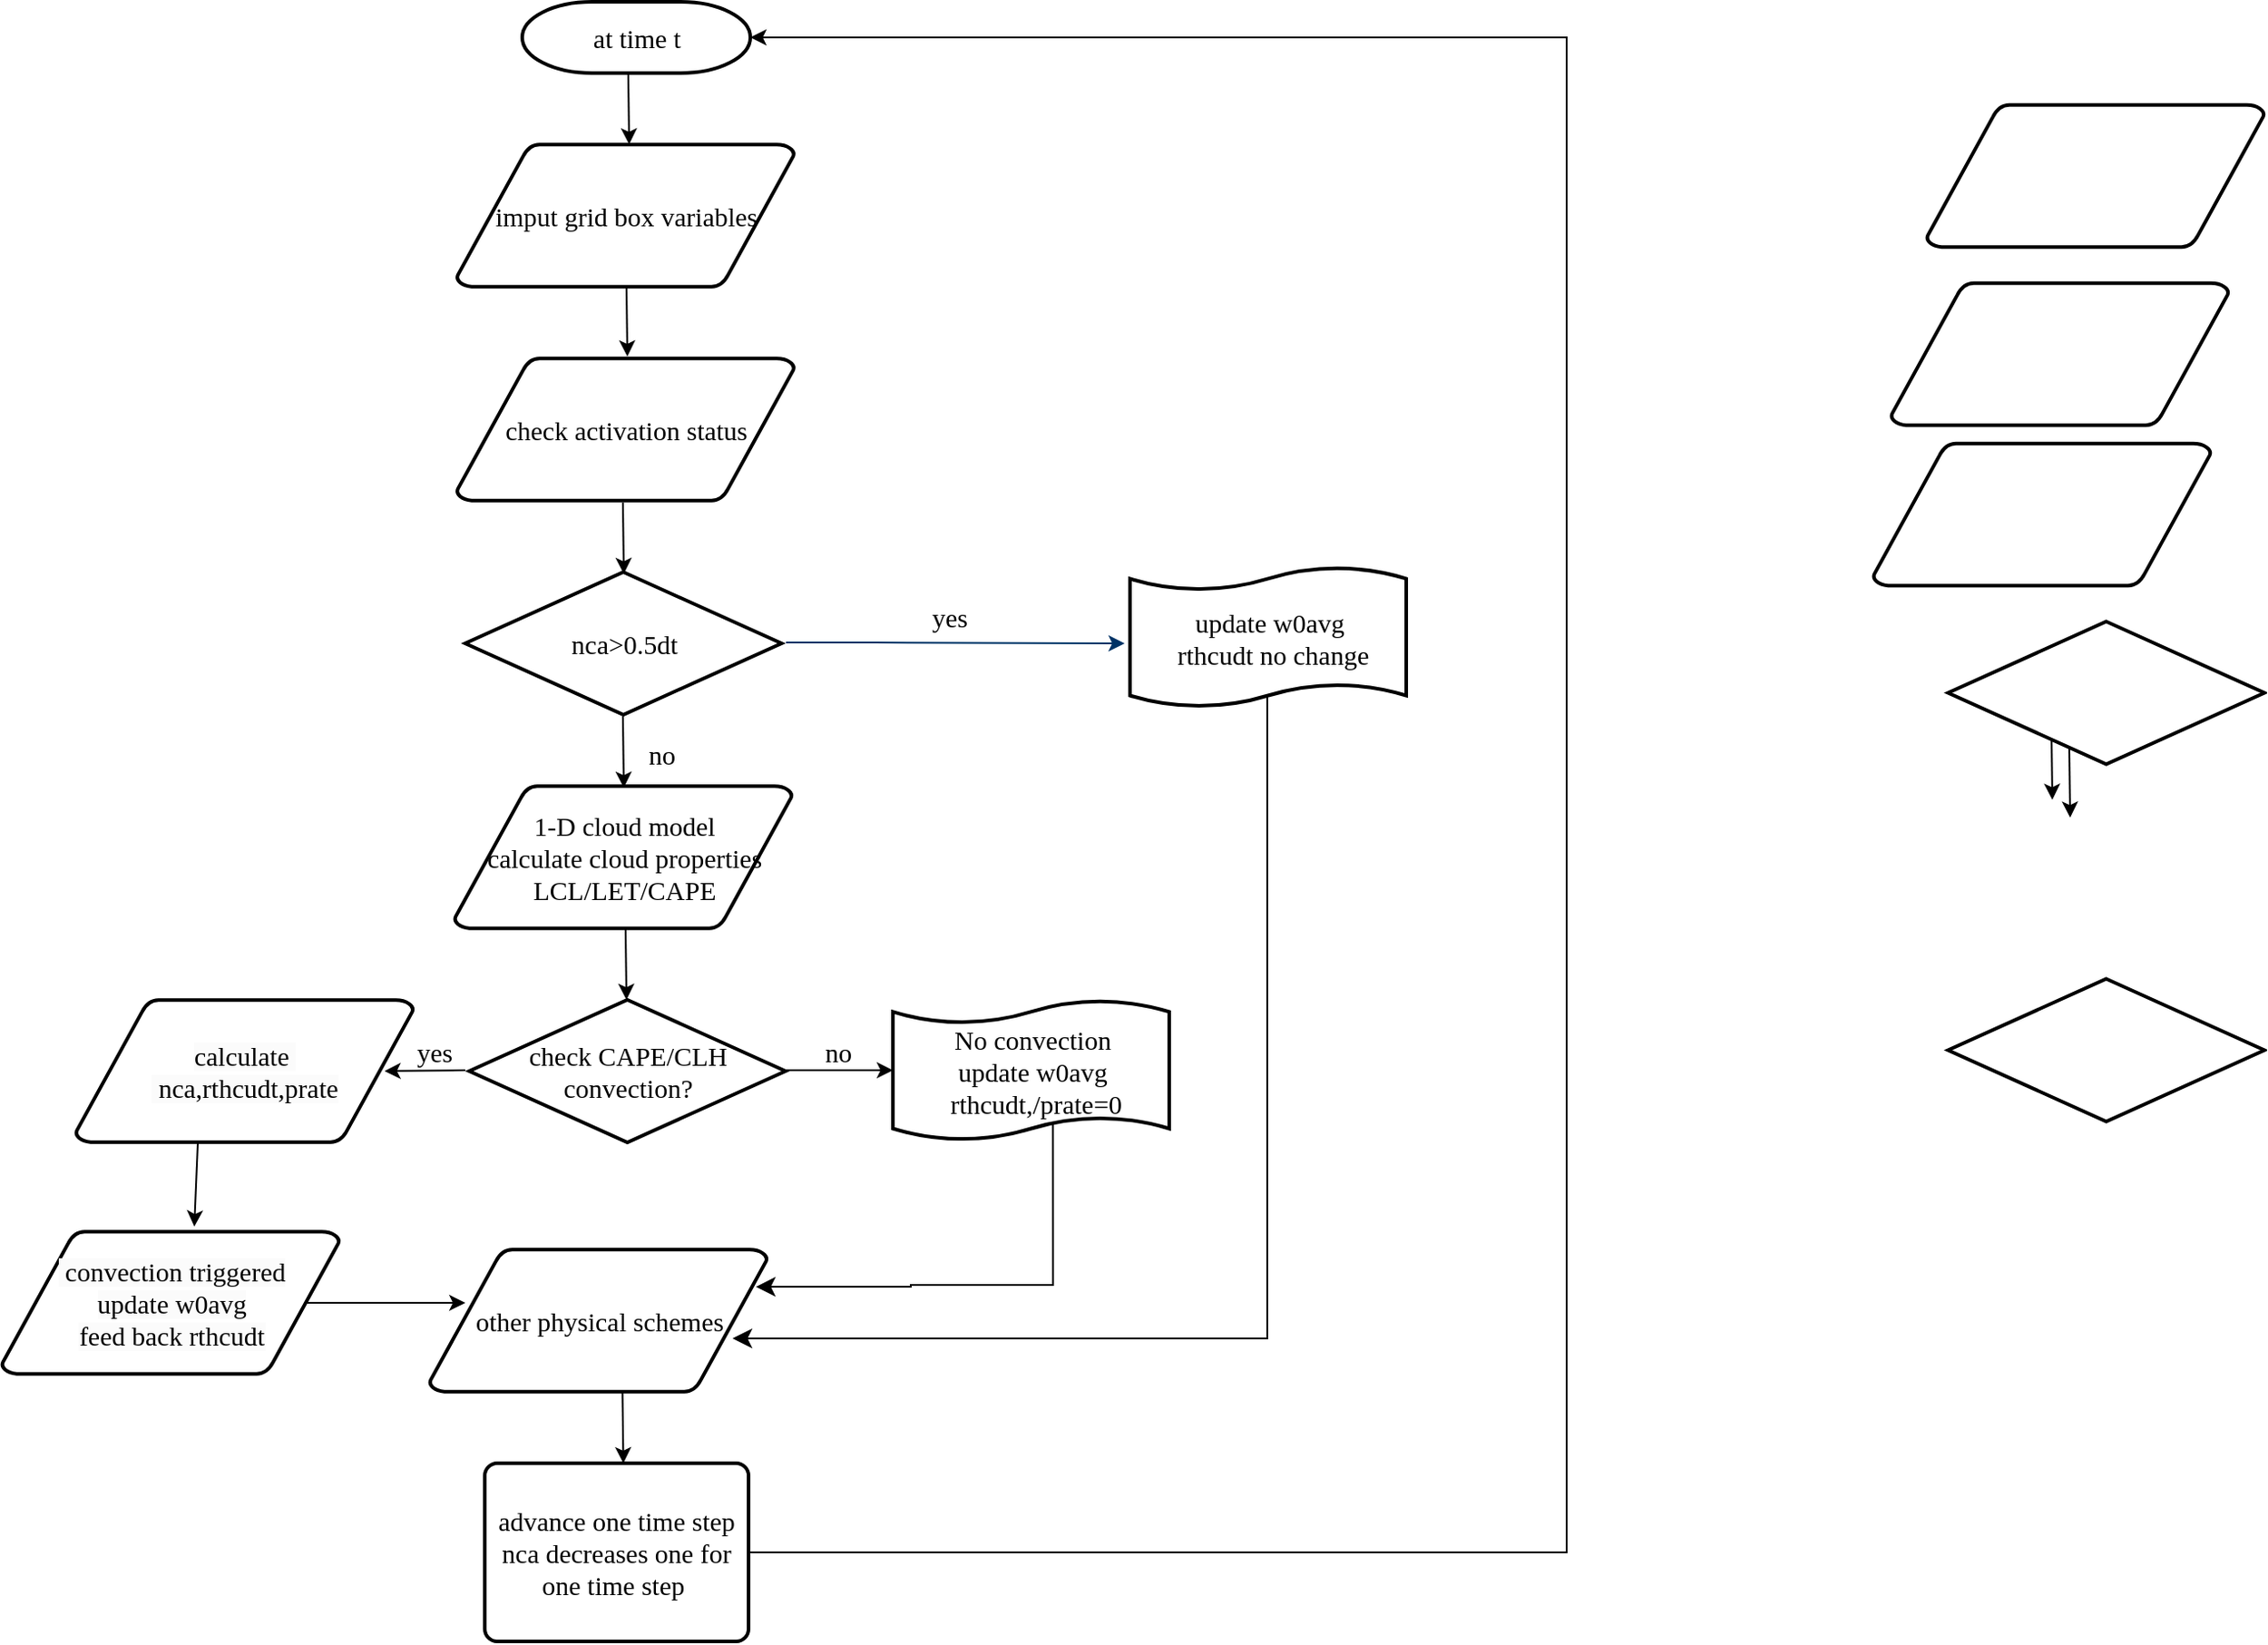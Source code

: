 <mxfile version="21.6.1" type="github">
  <diagram id="6a731a19-8d31-9384-78a2-239565b7b9f0" name="Page-1">
    <mxGraphModel dx="2548" dy="764" grid="1" gridSize="10" guides="1" tooltips="1" connect="1" arrows="1" fold="1" page="1" pageScale="1" pageWidth="1169" pageHeight="827" background="none" math="0" shadow="0">
      <root>
        <mxCell id="0" />
        <mxCell id="1" parent="0" />
        <mxCell id="2" value="at time t" style="shape=mxgraph.flowchart.terminator;strokeWidth=2;gradientColor=none;gradientDirection=north;fontStyle=0;html=1;fontSize=15;fontFamily=Times New Roman;" parent="1" vertex="1">
          <mxGeometry x="262" y="40" width="128" height="40" as="geometry" />
        </mxCell>
        <mxCell id="3" value="imput grid box variables&lt;br style=&quot;font-size: 15px;&quot;&gt;" style="shape=mxgraph.flowchart.data;strokeWidth=2;gradientColor=none;gradientDirection=north;fontStyle=0;html=1;fontSize=15;fontFamily=Times New Roman;" parent="1" vertex="1">
          <mxGeometry x="225.25" y="120" width="189.5" height="80" as="geometry" />
        </mxCell>
        <mxCell id="6" value="nca&amp;gt;0.5dt" style="shape=mxgraph.flowchart.decision;strokeWidth=2;gradientColor=none;gradientDirection=north;fontStyle=0;html=1;fontSize=15;fontFamily=Times New Roman;" parent="1" vertex="1">
          <mxGeometry x="230" y="360" width="177.5" height="80" as="geometry" />
        </mxCell>
        <mxCell id="11" value="yes" style="text;fontStyle=0;html=1;strokeColor=none;gradientColor=none;fillColor=none;strokeWidth=2;fontSize=15;fontFamily=Times New Roman;" parent="1" vertex="1">
          <mxGeometry x="490" y="370" width="40" height="26" as="geometry" />
        </mxCell>
        <mxCell id="14" value="no" style="text;fontStyle=0;html=1;strokeColor=none;gradientColor=none;fillColor=none;strokeWidth=2;align=center;fontSize=15;fontFamily=Times New Roman;" parent="1" vertex="1">
          <mxGeometry x="320" y="447" width="40" height="26" as="geometry" />
        </mxCell>
        <mxCell id="51" value="update w0avg&lt;br style=&quot;font-size: 15px;&quot;&gt;&amp;nbsp;rthcudt no change" style="shape=mxgraph.flowchart.paper_tape;strokeWidth=2;gradientColor=none;gradientDirection=north;fontStyle=0;html=1;fontSize=15;fontFamily=Times New Roman;" parent="1" vertex="1">
          <mxGeometry x="603" y="356" width="155" height="81" as="geometry" />
        </mxCell>
        <mxCell id="OqSVO-hzrsjVxAxLMcoM-57" value="no" style="text;fontStyle=0;html=1;strokeColor=none;gradientColor=none;fillColor=none;strokeWidth=2;fontSize=15;fontFamily=Times New Roman;" parent="1" vertex="1">
          <mxGeometry x="430" y="613.5" width="40" height="26" as="geometry" />
        </mxCell>
        <mxCell id="OqSVO-hzrsjVxAxLMcoM-58" value="No convection&lt;br style=&quot;font-size: 15px;&quot;&gt;update w0avg&lt;br&gt;&amp;nbsp;rthcudt,/prate=0" style="shape=mxgraph.flowchart.paper_tape;strokeWidth=2;gradientColor=none;gradientDirection=north;fontStyle=0;html=1;fontSize=15;fontFamily=Times New Roman;" parent="1" vertex="1">
          <mxGeometry x="470" y="599" width="155" height="81" as="geometry" />
        </mxCell>
        <mxCell id="OqSVO-hzrsjVxAxLMcoM-60" value="yes" style="text;fontStyle=0;html=1;strokeColor=none;gradientColor=none;fillColor=none;strokeWidth=2;fontSize=15;fontFamily=Times New Roman;" parent="1" vertex="1">
          <mxGeometry x="201" y="613.5" width="40" height="26" as="geometry" />
        </mxCell>
        <mxCell id="OqSVO-hzrsjVxAxLMcoM-66" value="" style="edgeStyle=elbowEdgeStyle;elbow=horizontal;fontStyle=1;strokeColor=#003366;strokeWidth=1;html=1;fontSize=15;fontFamily=Times New Roman;" parent="1" edge="1">
          <mxGeometry width="100" height="100" as="geometry">
            <mxPoint x="410" y="399.5" as="sourcePoint" />
            <mxPoint x="600" y="400" as="targetPoint" />
            <Array as="points">
              <mxPoint x="450" y="399.5" />
            </Array>
          </mxGeometry>
        </mxCell>
        <mxCell id="OqSVO-hzrsjVxAxLMcoM-68" value="" style="edgeStyle=segmentEdgeStyle;endArrow=classic;html=1;curved=0;rounded=0;endSize=8;startSize=8;fontSize=15;fontFamily=Times New Roman;entryX=0.966;entryY=0.263;entryDx=0;entryDy=0;entryPerimeter=0;" parent="1" target="OqSVO-hzrsjVxAxLMcoM-103" edge="1">
          <mxGeometry width="50" height="50" relative="1" as="geometry">
            <mxPoint x="559.75" y="670" as="sourcePoint" />
            <mxPoint x="410" y="760" as="targetPoint" />
            <Array as="points">
              <mxPoint x="560" y="760" />
              <mxPoint x="480" y="760" />
            </Array>
          </mxGeometry>
        </mxCell>
        <mxCell id="OqSVO-hzrsjVxAxLMcoM-73" style="edgeStyle=orthogonalEdgeStyle;rounded=0;orthogonalLoop=1;jettySize=auto;html=1;fontSize=15;fontFamily=Times New Roman;entryX=1;entryY=0.5;entryDx=0;entryDy=0;entryPerimeter=0;" parent="1" target="2" edge="1">
          <mxGeometry relative="1" as="geometry">
            <mxPoint x="420" y="60" as="targetPoint" />
            <mxPoint x="390" y="910" as="sourcePoint" />
            <Array as="points">
              <mxPoint x="848" y="910" />
              <mxPoint x="848" y="60" />
            </Array>
          </mxGeometry>
        </mxCell>
        <mxCell id="OqSVO-hzrsjVxAxLMcoM-71" value="advance one time step&lt;br style=&quot;border-color: var(--border-color); font-size: 15px;&quot;&gt;nca decreases one for one time step&amp;nbsp;" style="rounded=1;whiteSpace=wrap;html=1;absoluteArcSize=1;arcSize=14;strokeWidth=2;fontSize=15;fontFamily=Times New Roman;" parent="1" vertex="1">
          <mxGeometry x="241" y="860" width="148" height="100" as="geometry" />
        </mxCell>
        <mxCell id="OqSVO-hzrsjVxAxLMcoM-75" value="" style="endArrow=classic;html=1;rounded=0;fontSize=15;fontFamily=Times New Roman;" parent="1" edge="1">
          <mxGeometry width="50" height="50" relative="1" as="geometry">
            <mxPoint x="321.5" y="80" as="sourcePoint" />
            <mxPoint x="322" y="120" as="targetPoint" />
          </mxGeometry>
        </mxCell>
        <mxCell id="OqSVO-hzrsjVxAxLMcoM-76" value="" style="endArrow=classic;html=1;rounded=0;fontSize=15;fontFamily=Times New Roman;" parent="1" edge="1">
          <mxGeometry width="50" height="50" relative="1" as="geometry">
            <mxPoint x="320.5" y="199" as="sourcePoint" />
            <mxPoint x="321" y="239" as="targetPoint" />
          </mxGeometry>
        </mxCell>
        <mxCell id="OqSVO-hzrsjVxAxLMcoM-77" value="check activation status" style="shape=mxgraph.flowchart.data;strokeWidth=2;gradientColor=none;gradientDirection=north;fontStyle=0;html=1;fontSize=15;fontFamily=Times New Roman;" parent="1" vertex="1">
          <mxGeometry x="225.25" y="240" width="189.5" height="80" as="geometry" />
        </mxCell>
        <mxCell id="OqSVO-hzrsjVxAxLMcoM-79" value="" style="endArrow=classic;html=1;rounded=0;fontSize=15;fontFamily=Times New Roman;" parent="1" edge="1">
          <mxGeometry width="50" height="50" relative="1" as="geometry">
            <mxPoint x="318.5" y="321" as="sourcePoint" />
            <mxPoint x="319" y="361" as="targetPoint" />
          </mxGeometry>
        </mxCell>
        <mxCell id="OqSVO-hzrsjVxAxLMcoM-81" value="" style="endArrow=classic;html=1;rounded=0;fontSize=15;fontFamily=Times New Roman;" parent="1" edge="1">
          <mxGeometry width="50" height="50" relative="1" as="geometry">
            <mxPoint x="318.5" y="441" as="sourcePoint" />
            <mxPoint x="319" y="481" as="targetPoint" />
          </mxGeometry>
        </mxCell>
        <mxCell id="OqSVO-hzrsjVxAxLMcoM-82" value="" style="endArrow=classic;html=1;rounded=0;fontSize=15;fontFamily=Times New Roman;" parent="1" edge="1">
          <mxGeometry width="50" height="50" relative="1" as="geometry">
            <mxPoint x="1120" y="447.75" as="sourcePoint" />
            <mxPoint x="1120.5" y="487.75" as="targetPoint" />
          </mxGeometry>
        </mxCell>
        <mxCell id="OqSVO-hzrsjVxAxLMcoM-85" value="1-D cloud model&lt;br style=&quot;border-color: var(--border-color);&quot;&gt;calculate cloud properties&lt;br style=&quot;border-color: var(--border-color);&quot;&gt;LCL/LET/CAPE" style="shape=mxgraph.flowchart.data;strokeWidth=2;gradientColor=none;gradientDirection=north;fontStyle=0;html=1;fontSize=15;fontFamily=Times New Roman;" parent="1" vertex="1">
          <mxGeometry x="224" y="480" width="189.5" height="80" as="geometry" />
        </mxCell>
        <mxCell id="OqSVO-hzrsjVxAxLMcoM-86" value="" style="shape=mxgraph.flowchart.data;strokeWidth=2;gradientColor=none;gradientDirection=north;fontStyle=0;html=1;fontSize=15;fontFamily=Times New Roman;" parent="1" vertex="1">
          <mxGeometry x="1050" y="97.75" width="189.5" height="80" as="geometry" />
        </mxCell>
        <mxCell id="OqSVO-hzrsjVxAxLMcoM-87" value="" style="shape=mxgraph.flowchart.data;strokeWidth=2;gradientColor=none;gradientDirection=north;fontStyle=0;html=1;fontSize=15;fontFamily=Times New Roman;" parent="1" vertex="1">
          <mxGeometry x="1030" y="197.75" width="189.5" height="80" as="geometry" />
        </mxCell>
        <mxCell id="OqSVO-hzrsjVxAxLMcoM-88" value="" style="shape=mxgraph.flowchart.data;strokeWidth=2;gradientColor=none;gradientDirection=north;fontStyle=0;html=1;fontSize=15;fontFamily=Times New Roman;" parent="1" vertex="1">
          <mxGeometry x="1020" y="287.75" width="189.5" height="80" as="geometry" />
        </mxCell>
        <mxCell id="OqSVO-hzrsjVxAxLMcoM-89" value="" style="endArrow=classic;html=1;rounded=0;fontSize=15;fontFamily=Times New Roman;" parent="1" edge="1">
          <mxGeometry width="50" height="50" relative="1" as="geometry">
            <mxPoint x="1130" y="457.75" as="sourcePoint" />
            <mxPoint x="1130.5" y="497.75" as="targetPoint" />
          </mxGeometry>
        </mxCell>
        <mxCell id="OqSVO-hzrsjVxAxLMcoM-90" value="" style="endArrow=classic;html=1;rounded=0;fontSize=15;fontFamily=Times New Roman;exitX=0.905;exitY=0.5;exitDx=0;exitDy=0;exitPerimeter=0;entryX=0.106;entryY=0.375;entryDx=0;entryDy=0;entryPerimeter=0;" parent="1" source="OqSVO-hzrsjVxAxLMcoM-107" target="OqSVO-hzrsjVxAxLMcoM-103" edge="1">
          <mxGeometry width="50" height="50" relative="1" as="geometry">
            <mxPoint x="170" y="750" as="sourcePoint" />
            <mxPoint x="170.5" y="790" as="targetPoint" />
          </mxGeometry>
        </mxCell>
        <mxCell id="OqSVO-hzrsjVxAxLMcoM-91" value="" style="endArrow=classic;html=1;rounded=0;fontSize=15;fontFamily=Times New Roman;" parent="1" edge="1">
          <mxGeometry width="50" height="50" relative="1" as="geometry">
            <mxPoint x="230" y="639.5" as="sourcePoint" />
            <mxPoint x="184.75" y="640" as="targetPoint" />
          </mxGeometry>
        </mxCell>
        <mxCell id="OqSVO-hzrsjVxAxLMcoM-92" value="" style="endArrow=classic;html=1;rounded=0;fontSize=15;fontFamily=Times New Roman;" parent="1" edge="1">
          <mxGeometry width="50" height="50" relative="1" as="geometry">
            <mxPoint x="320" y="560" as="sourcePoint" />
            <mxPoint x="320.5" y="600" as="targetPoint" />
          </mxGeometry>
        </mxCell>
        <mxCell id="OqSVO-hzrsjVxAxLMcoM-93" value="" style="shape=mxgraph.flowchart.decision;strokeWidth=2;gradientColor=none;gradientDirection=north;fontStyle=0;html=1;fontSize=15;fontFamily=Times New Roman;" parent="1" vertex="1">
          <mxGeometry x="1062" y="387.75" width="177.5" height="80" as="geometry" />
        </mxCell>
        <mxCell id="OqSVO-hzrsjVxAxLMcoM-94" value="" style="shape=mxgraph.flowchart.decision;strokeWidth=2;gradientColor=none;gradientDirection=north;fontStyle=0;html=1;fontSize=15;fontFamily=Times New Roman;" parent="1" vertex="1">
          <mxGeometry x="1062" y="588.25" width="177.5" height="80" as="geometry" />
        </mxCell>
        <mxCell id="OqSVO-hzrsjVxAxLMcoM-97" value="check&amp;nbsp;CAPE/CLH&lt;br style=&quot;border-color: var(--border-color);&quot;&gt;convection?" style="shape=mxgraph.flowchart.decision;strokeWidth=2;gradientColor=none;gradientDirection=north;fontStyle=0;html=1;fontSize=15;fontFamily=Times New Roman;" parent="1" vertex="1">
          <mxGeometry x="232.25" y="600" width="177.5" height="80" as="geometry" />
        </mxCell>
        <mxCell id="OqSVO-hzrsjVxAxLMcoM-99" value="" style="endArrow=classic;html=1;rounded=0;fontSize=15;fontFamily=Times New Roman;entryX=1;entryY=1;entryDx=0;entryDy=0;" parent="1" target="OqSVO-hzrsjVxAxLMcoM-57" edge="1">
          <mxGeometry width="50" height="50" relative="1" as="geometry">
            <mxPoint x="409.75" y="639.5" as="sourcePoint" />
            <mxPoint x="410.25" y="679.5" as="targetPoint" />
          </mxGeometry>
        </mxCell>
        <mxCell id="OqSVO-hzrsjVxAxLMcoM-100" value="&lt;span style=&quot;color: rgb(0, 0, 0); font-family: &amp;quot;Times New Roman&amp;quot;; font-size: 15px; font-style: normal; font-variant-ligatures: normal; font-variant-caps: normal; font-weight: 400; letter-spacing: normal; orphans: 2; text-align: center; text-indent: 0px; text-transform: none; widows: 2; word-spacing: 0px; -webkit-text-stroke-width: 0px; background-color: rgb(251, 251, 251); text-decoration-thickness: initial; text-decoration-style: initial; text-decoration-color: initial; float: none; display: inline !important;&quot;&gt;calculate&amp;nbsp;&lt;br&gt;&amp;nbsp;nca,rthcudt,prate&lt;/span&gt;" style="shape=mxgraph.flowchart.data;strokeWidth=2;gradientColor=none;gradientDirection=north;fontStyle=0;html=1;fontSize=15;fontFamily=Times New Roman;" parent="1" vertex="1">
          <mxGeometry x="11.5" y="600" width="189.5" height="80" as="geometry" />
        </mxCell>
        <mxCell id="OqSVO-hzrsjVxAxLMcoM-103" value="other physical schemes" style="shape=mxgraph.flowchart.data;strokeWidth=2;gradientColor=none;gradientDirection=north;fontStyle=0;html=1;fontSize=15;fontFamily=Times New Roman;" parent="1" vertex="1">
          <mxGeometry x="210" y="740" width="189.5" height="80" as="geometry" />
        </mxCell>
        <mxCell id="OqSVO-hzrsjVxAxLMcoM-104" value="" style="edgeStyle=segmentEdgeStyle;endArrow=classic;html=1;curved=0;rounded=0;endSize=8;startSize=8;fontSize=15;fontFamily=Times New Roman;" parent="1" edge="1">
          <mxGeometry width="50" height="50" relative="1" as="geometry">
            <mxPoint x="680" y="430" as="sourcePoint" />
            <mxPoint x="380" y="790" as="targetPoint" />
            <Array as="points">
              <mxPoint x="680" y="790" />
              <mxPoint x="382" y="790" />
            </Array>
          </mxGeometry>
        </mxCell>
        <mxCell id="OqSVO-hzrsjVxAxLMcoM-106" value="" style="endArrow=classic;html=1;rounded=0;fontSize=15;fontFamily=Times New Roman;entryX=0.57;entryY=-0.035;entryDx=0;entryDy=0;entryPerimeter=0;" parent="1" target="OqSVO-hzrsjVxAxLMcoM-107" edge="1">
          <mxGeometry width="50" height="50" relative="1" as="geometry">
            <mxPoint x="80" y="680" as="sourcePoint" />
            <mxPoint x="80.5" y="720" as="targetPoint" />
          </mxGeometry>
        </mxCell>
        <mxCell id="OqSVO-hzrsjVxAxLMcoM-107" value="&lt;span style=&quot;color: rgb(0, 0, 0); font-family: &amp;quot;Times New Roman&amp;quot;; font-size: 15px; font-style: normal; font-variant-ligatures: normal; font-variant-caps: normal; font-weight: 400; letter-spacing: normal; orphans: 2; text-align: center; text-indent: 0px; text-transform: none; widows: 2; word-spacing: 0px; -webkit-text-stroke-width: 0px; background-color: rgb(251, 251, 251); text-decoration-thickness: initial; text-decoration-style: initial; text-decoration-color: initial; float: none; display: inline !important;&quot;&gt;&amp;nbsp;convection triggered&lt;/span&gt;&lt;br style=&quot;border-color: var(--border-color); color: rgb(0, 0, 0); font-family: &amp;quot;Times New Roman&amp;quot;; font-size: 15px; font-style: normal; font-variant-ligatures: normal; font-variant-caps: normal; font-weight: 400; letter-spacing: normal; orphans: 2; text-align: center; text-indent: 0px; text-transform: none; widows: 2; word-spacing: 0px; -webkit-text-stroke-width: 0px; background-color: rgb(251, 251, 251); text-decoration-thickness: initial; text-decoration-style: initial; text-decoration-color: initial;&quot;&gt;&lt;span style=&quot;color: rgb(0, 0, 0); font-family: &amp;quot;Times New Roman&amp;quot;; font-size: 15px; font-style: normal; font-variant-ligatures: normal; font-variant-caps: normal; font-weight: 400; letter-spacing: normal; orphans: 2; text-align: center; text-indent: 0px; text-transform: none; widows: 2; word-spacing: 0px; -webkit-text-stroke-width: 0px; background-color: rgb(251, 251, 251); text-decoration-thickness: initial; text-decoration-style: initial; text-decoration-color: initial; float: none; display: inline !important;&quot;&gt;update w0avg&lt;/span&gt;&lt;br style=&quot;border-color: var(--border-color); color: rgb(0, 0, 0); font-family: &amp;quot;Times New Roman&amp;quot;; font-size: 15px; font-style: normal; font-variant-ligatures: normal; font-variant-caps: normal; font-weight: 400; letter-spacing: normal; orphans: 2; text-align: center; text-indent: 0px; text-transform: none; widows: 2; word-spacing: 0px; -webkit-text-stroke-width: 0px; background-color: rgb(251, 251, 251); text-decoration-thickness: initial; text-decoration-style: initial; text-decoration-color: initial;&quot;&gt;&lt;span style=&quot;color: rgb(0, 0, 0); font-family: &amp;quot;Times New Roman&amp;quot;; font-size: 15px; font-style: normal; font-variant-ligatures: normal; font-variant-caps: normal; font-weight: 400; letter-spacing: normal; orphans: 2; text-align: center; text-indent: 0px; text-transform: none; widows: 2; word-spacing: 0px; -webkit-text-stroke-width: 0px; background-color: rgb(251, 251, 251); text-decoration-thickness: initial; text-decoration-style: initial; text-decoration-color: initial; float: none; display: inline !important;&quot;&gt;feed back rthcudt&lt;/span&gt;" style="shape=mxgraph.flowchart.data;strokeWidth=2;gradientColor=none;gradientDirection=north;fontStyle=0;html=1;fontSize=15;fontFamily=Times New Roman;" parent="1" vertex="1">
          <mxGeometry x="-30" y="730" width="189.5" height="80" as="geometry" />
        </mxCell>
        <mxCell id="OqSVO-hzrsjVxAxLMcoM-108" value="" style="endArrow=classic;html=1;rounded=0;fontSize=15;fontFamily=Times New Roman;" parent="1" edge="1">
          <mxGeometry width="50" height="50" relative="1" as="geometry">
            <mxPoint x="318.25" y="820" as="sourcePoint" />
            <mxPoint x="318.75" y="860" as="targetPoint" />
          </mxGeometry>
        </mxCell>
      </root>
    </mxGraphModel>
  </diagram>
</mxfile>
